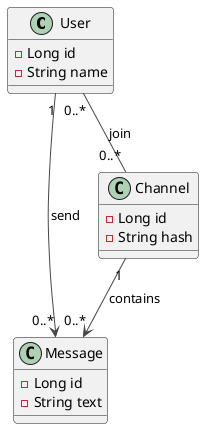 @startuml

!theme vibrant

User "1" --> "0..*" Message : send
User "0..*" -- "0..*" Channel : join
Channel "1" --> "0..*" Message : contains

class User {
 - Long id
 - String name
}

class Channel {
 - Long id
 - String hash
}

class Message {
 - Long id
 - String text
}

@enduml